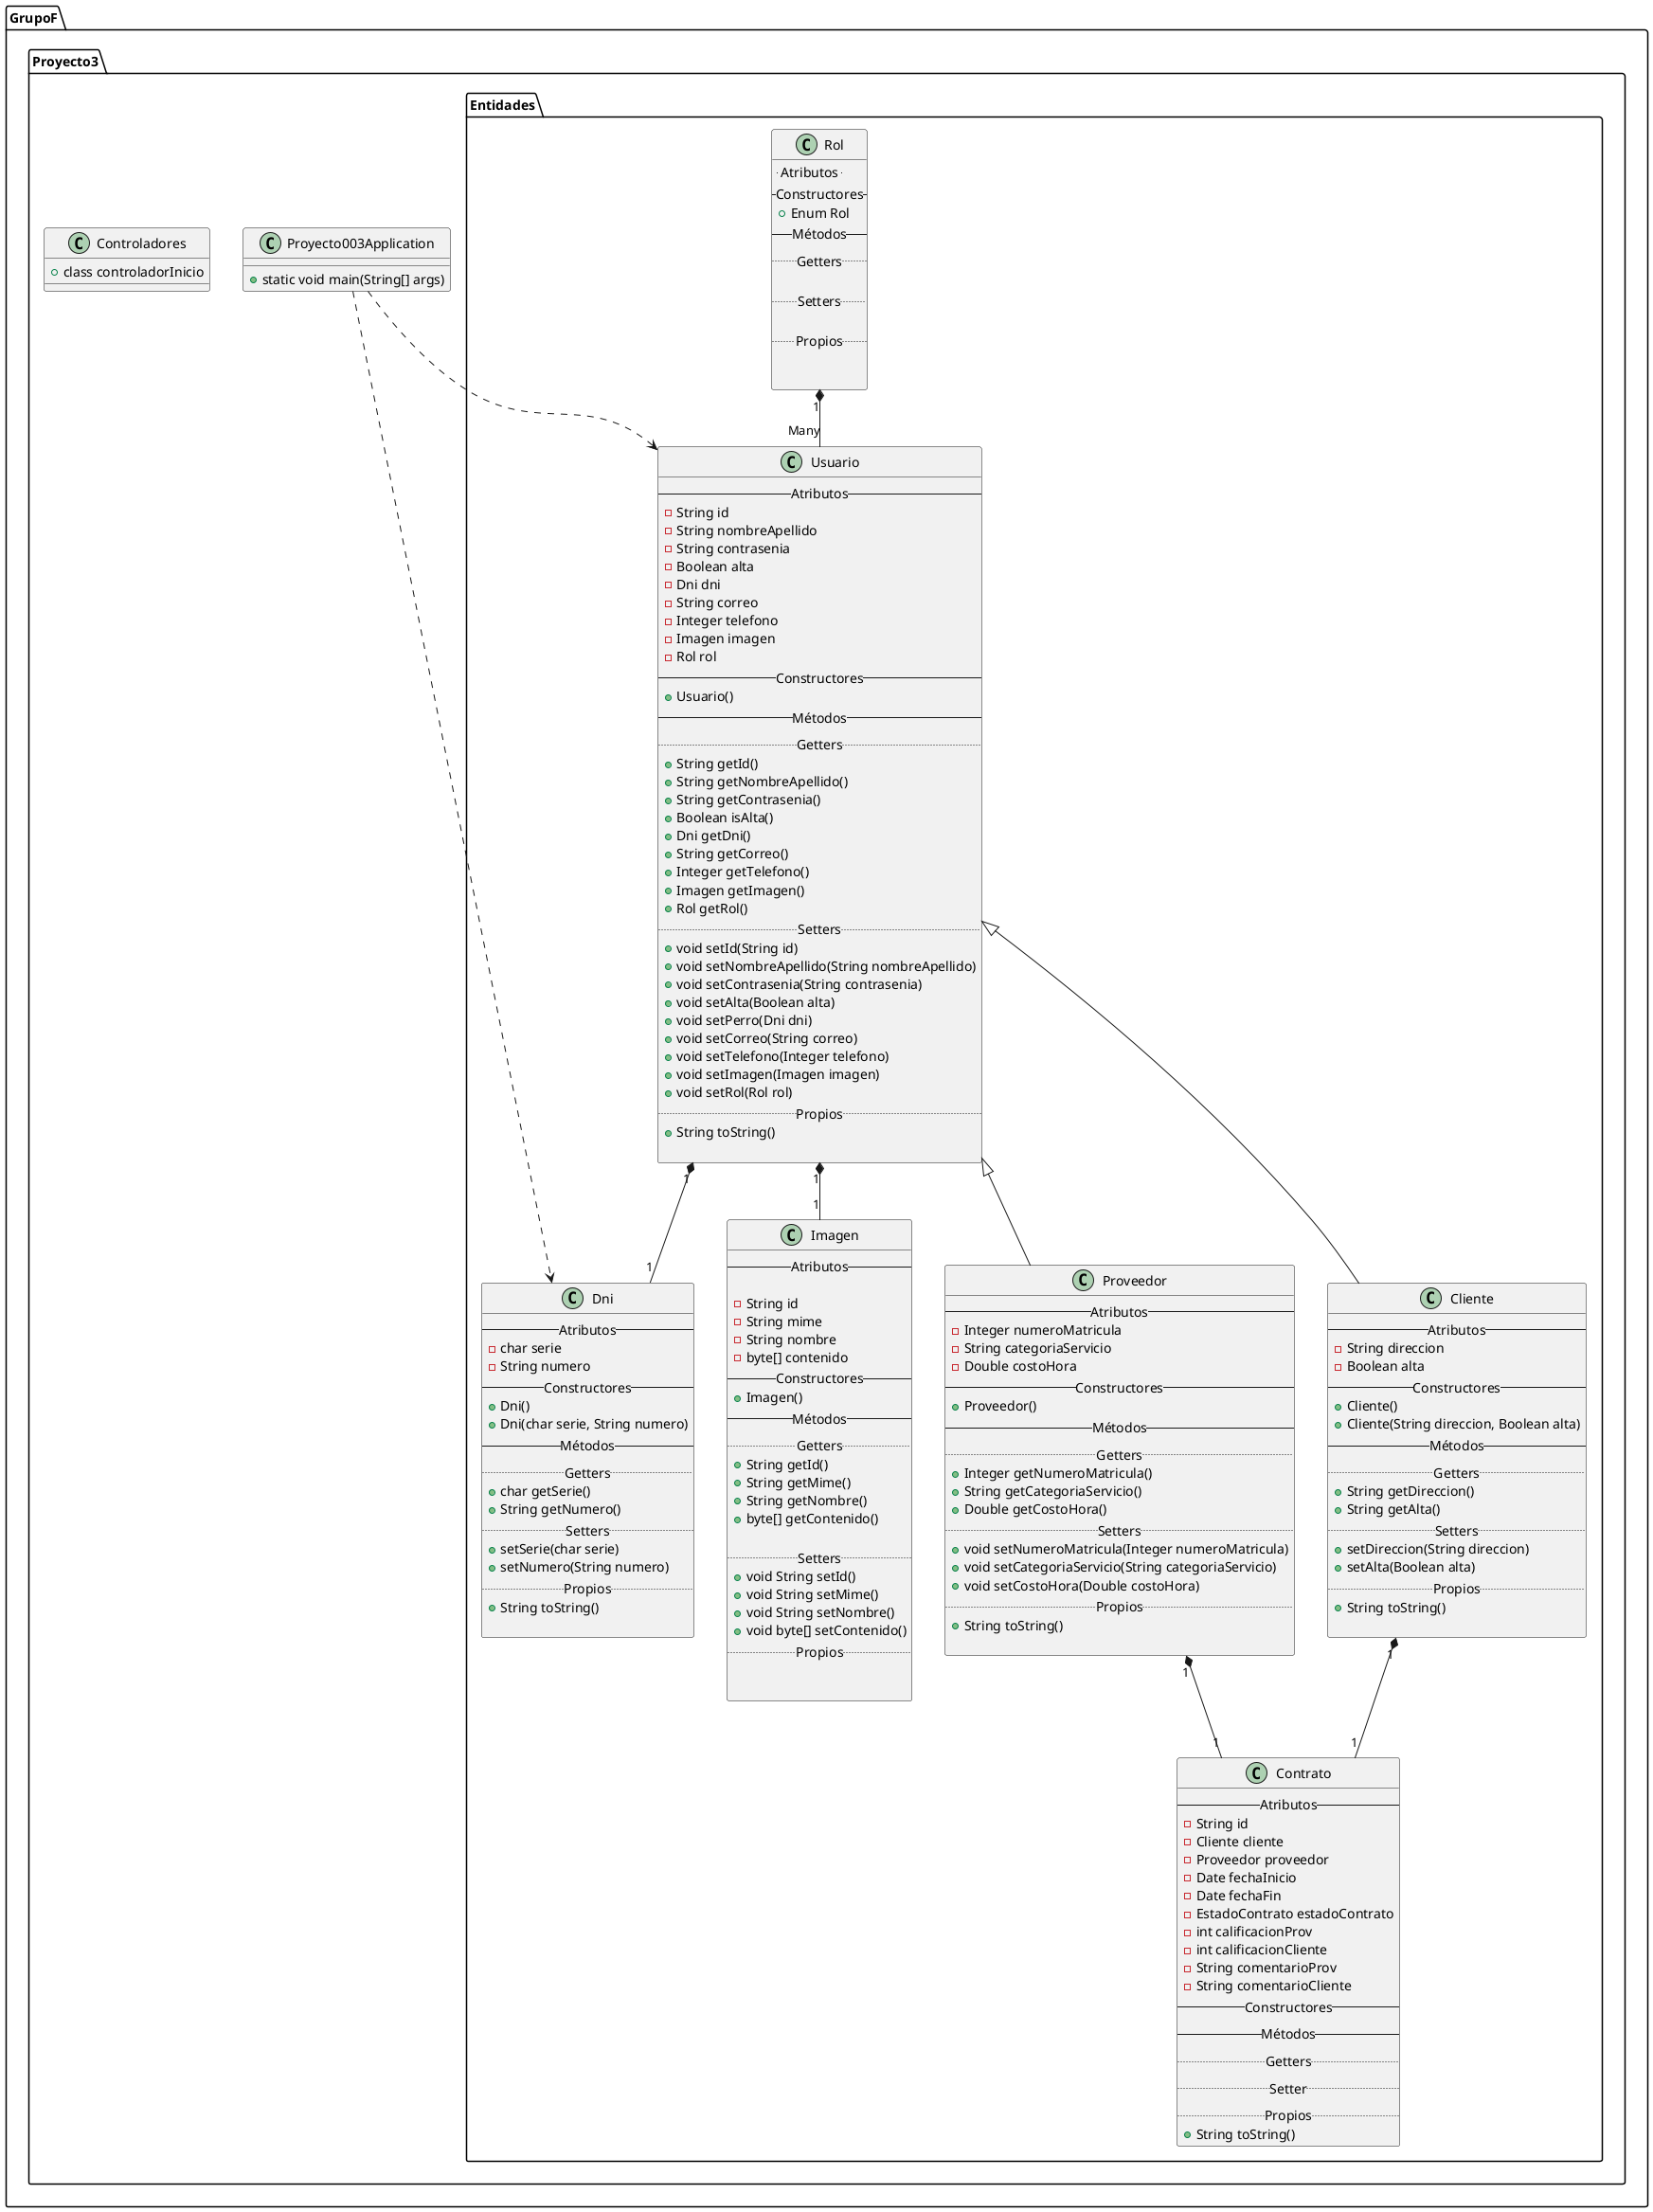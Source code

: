 @startuml
 
class GrupoF.Proyecto3.Entidades.Cliente extends GrupoF.Proyecto3.Entidades.Usuario{
    -- Atributos --
    -String direccion
    -Boolean alta   
    -- Constructores --
    + Cliente()
    + Cliente(String direccion, Boolean alta)
    -- Métodos --
    .. Getters ..
    + String getDireccion()
    + String getAlta()
    .. Setters ..
    + setDireccion(String direccion)
    + setAlta(Boolean alta)
    .. Propios ..
    +String toString()
    
}


class GrupoF.Proyecto3.Entidades.Dni{
    -- Atributos --
    -char serie
    - String numero
    -- Constructores --
    + Dni()
    + Dni(char serie, String numero)
    -- Métodos --
    .. Getters ..
    + char getSerie()
    + String getNumero()
    .. Setters ..
    + setSerie(char serie)
    + setNumero(String numero)
    .. Propios ..
    +String toString()
    
}

class GrupoF.Proyecto3.Entidades.Imagen{
    -- Atributos --
    
    -String id
    -String mime
    -String nombre
    -byte[] contenido   
    -- Constructores --
    + Imagen()    
    -- Métodos --
    .. Getters ..
    + String getId()
    + String getMime()
    + String getNombre()
    + byte[] getContenido()
    
    .. Setters ..
    + void String setId()
    + void String setMime()
    + void String setNombre()
    + void byte[] setContenido()
    .. Propios ..
    
    
}
class GrupoF.Proyecto3.Entidades.Rol{
    -- Atributos --     
    -- Constructores --
    + Enum Rol    
    -- Métodos --
    .. Getters ..
    
    .. Setters ..
    
    .. Propios ..
    
    
}

class GrupoF.Proyecto3.Entidades.Contrato {
    -- Atributos --
    - String id
    - Cliente cliente
    - Proveedor proveedor
    - Date fechaInicio
    - Date fechaFin
    - EstadoContrato estadoContrato
    - int calificacionProv
    - int calificacionCliente
    - String comentarioProv
    - String comentarioCliente
    -- Constructores --
    -- Métodos --
    .. Getters ..
    .. Setter ..
    .. Propios ..
    + String toString()
}

class GrupoF.Proyecto3.Entidades.Proveedor extends GrupoF.Proyecto3.Entidades.Usuario{
    -- Atributos --
    -Integer numeroMatricula
    -String categoriaServicio
    -Double costoHora
    -- Constructores --
    + Proveedor()    
    -- Métodos --
    .. Getters ..
    + Integer getNumeroMatricula()
    + String getCategoriaServicio()
    + Double getCostoHora()
    .. Setters ..
    + void setNumeroMatricula(Integer numeroMatricula)
    + void setCategoriaServicio(String categoriaServicio)
    + void setCostoHora(Double costoHora)
    .. Propios ..
    + String toString()
    
}

GrupoF.Proyecto3.Entidades.Usuario "1" *-- "1" GrupoF.Proyecto3.Entidades.Dni
GrupoF.Proyecto3.Entidades.Rol "1" *-- "Many" GrupoF.Proyecto3.Entidades.Usuario
GrupoF.Proyecto3.Entidades.Usuario "1" *-- "1" GrupoF.Proyecto3.Entidades.Imagen
GrupoF.Proyecto3.Entidades.Cliente "1" *-- "1" GrupoF.Proyecto3.Entidades.Contrato
GrupoF.Proyecto3.Entidades.Proveedor "1" *-- "1" GrupoF.Proyecto3.Entidades.Contrato

class GrupoF.Proyecto3.Entidades.Usuario{
    -- Atributos --
    -String id
    -String nombreApellido
    -String contrasenia
    -Boolean alta
    -Dni dni
    -String correo
    -Integer telefono
    -Imagen imagen
    -Rol rol
    -- Constructores --
    +Usuario()        
    -- Métodos --
    .. Getters ..
    +String getId()
    +String getNombreApellido()
    +String getContrasenia()
    +Boolean isAlta()
    +Dni getDni()
    +String getCorreo()
    +Integer getTelefono()
    +Imagen getImagen()
    +Rol getRol()
    .. Setters ..
    +void setId(String id)
    +void setNombreApellido(String nombreApellido)
    +void setContrasenia(String contrasenia)
    +void setAlta(Boolean alta)
    +void setPerro(Dni dni)
    +void setCorreo(String correo)
    +void setTelefono(Integer telefono)
    +void setImagen(Imagen imagen)
    +void setRol(Rol rol)
    .. Propios ..
    +String toString()

}
class GrupoF.Proyecto3.Proyecto003Application{
    +static void main(String[] args)
}
class GrupoF.Proyecto3.Controladores{
    + class controladorInicio
}
GrupoF.Proyecto3.Proyecto003Application ..> GrupoF.Proyecto3.Entidades.Dni
GrupoF.Proyecto3.Proyecto003Application ..> GrupoF.Proyecto3.Entidades.Usuario
@enduml 
